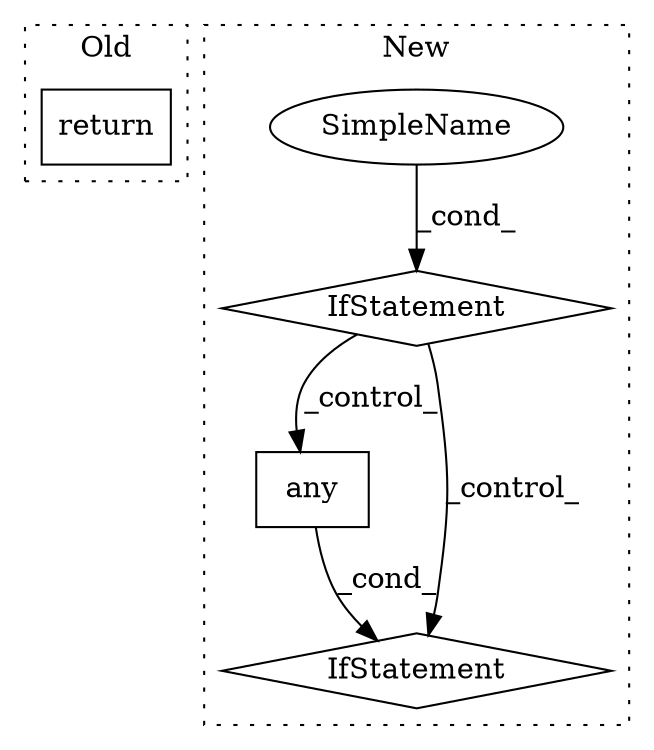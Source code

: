 digraph G {
subgraph cluster0 {
1 [label="return" a="41" s="651" l="7" shape="box"];
label = "Old";
style="dotted";
}
subgraph cluster1 {
2 [label="any" a="32" s="658,789" l="17,-3" shape="box"];
3 [label="IfStatement" a="25" s="654,1209" l="4,2" shape="diamond"];
4 [label="SimpleName" a="42" s="" l="" shape="ellipse"];
5 [label="IfStatement" a="25" s="619,642" l="4,2" shape="diamond"];
label = "New";
style="dotted";
}
2 -> 3 [label="_cond_"];
4 -> 5 [label="_cond_"];
5 -> 3 [label="_control_"];
5 -> 2 [label="_control_"];
}